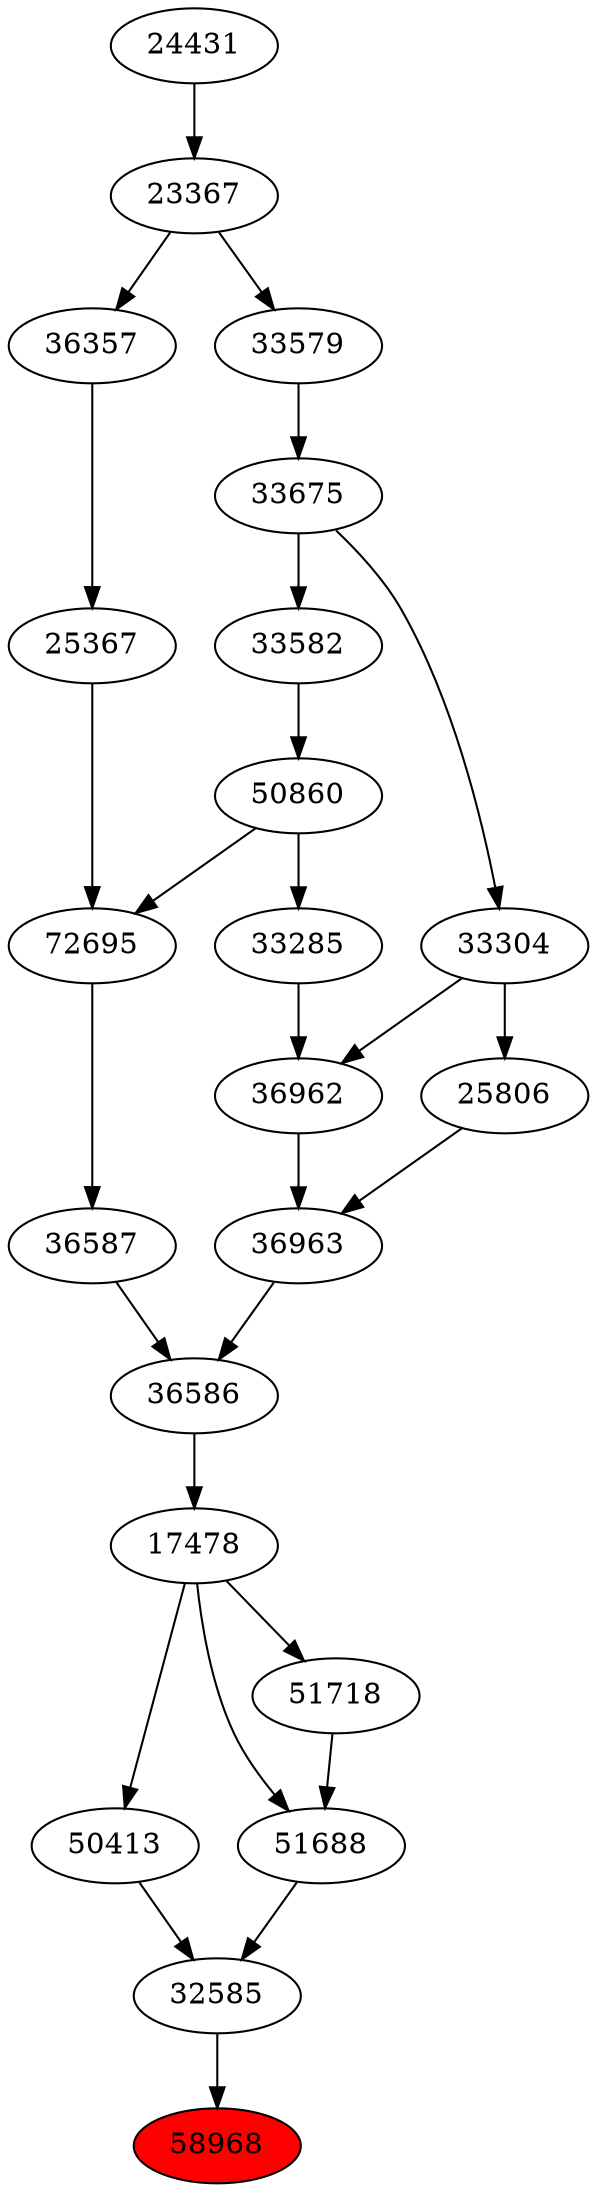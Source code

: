 strict digraph{ 
58968 [label="58968" fillcolor=red style=filled]
32585 -> 58968
32585 [label="32585"]
50413 -> 32585
51688 -> 32585
50413 [label="50413"]
17478 -> 50413
51688 [label="51688"]
17478 -> 51688
51718 -> 51688
17478 [label="17478"]
36586 -> 17478
51718 [label="51718"]
17478 -> 51718
36586 [label="36586"]
36587 -> 36586
36963 -> 36586
36587 [label="36587"]
72695 -> 36587
36963 [label="36963"]
36962 -> 36963
25806 -> 36963
72695 [label="72695"]
50860 -> 72695
25367 -> 72695
36962 [label="36962"]
33285 -> 36962
33304 -> 36962
25806 [label="25806"]
33304 -> 25806
50860 [label="50860"]
33582 -> 50860
25367 [label="25367"]
36357 -> 25367
33285 [label="33285"]
50860 -> 33285
33304 [label="33304"]
33675 -> 33304
33582 [label="33582"]
33675 -> 33582
36357 [label="36357"]
23367 -> 36357
33675 [label="33675"]
33579 -> 33675
23367 [label="23367"]
24431 -> 23367
33579 [label="33579"]
23367 -> 33579
24431 [label="24431"]
}